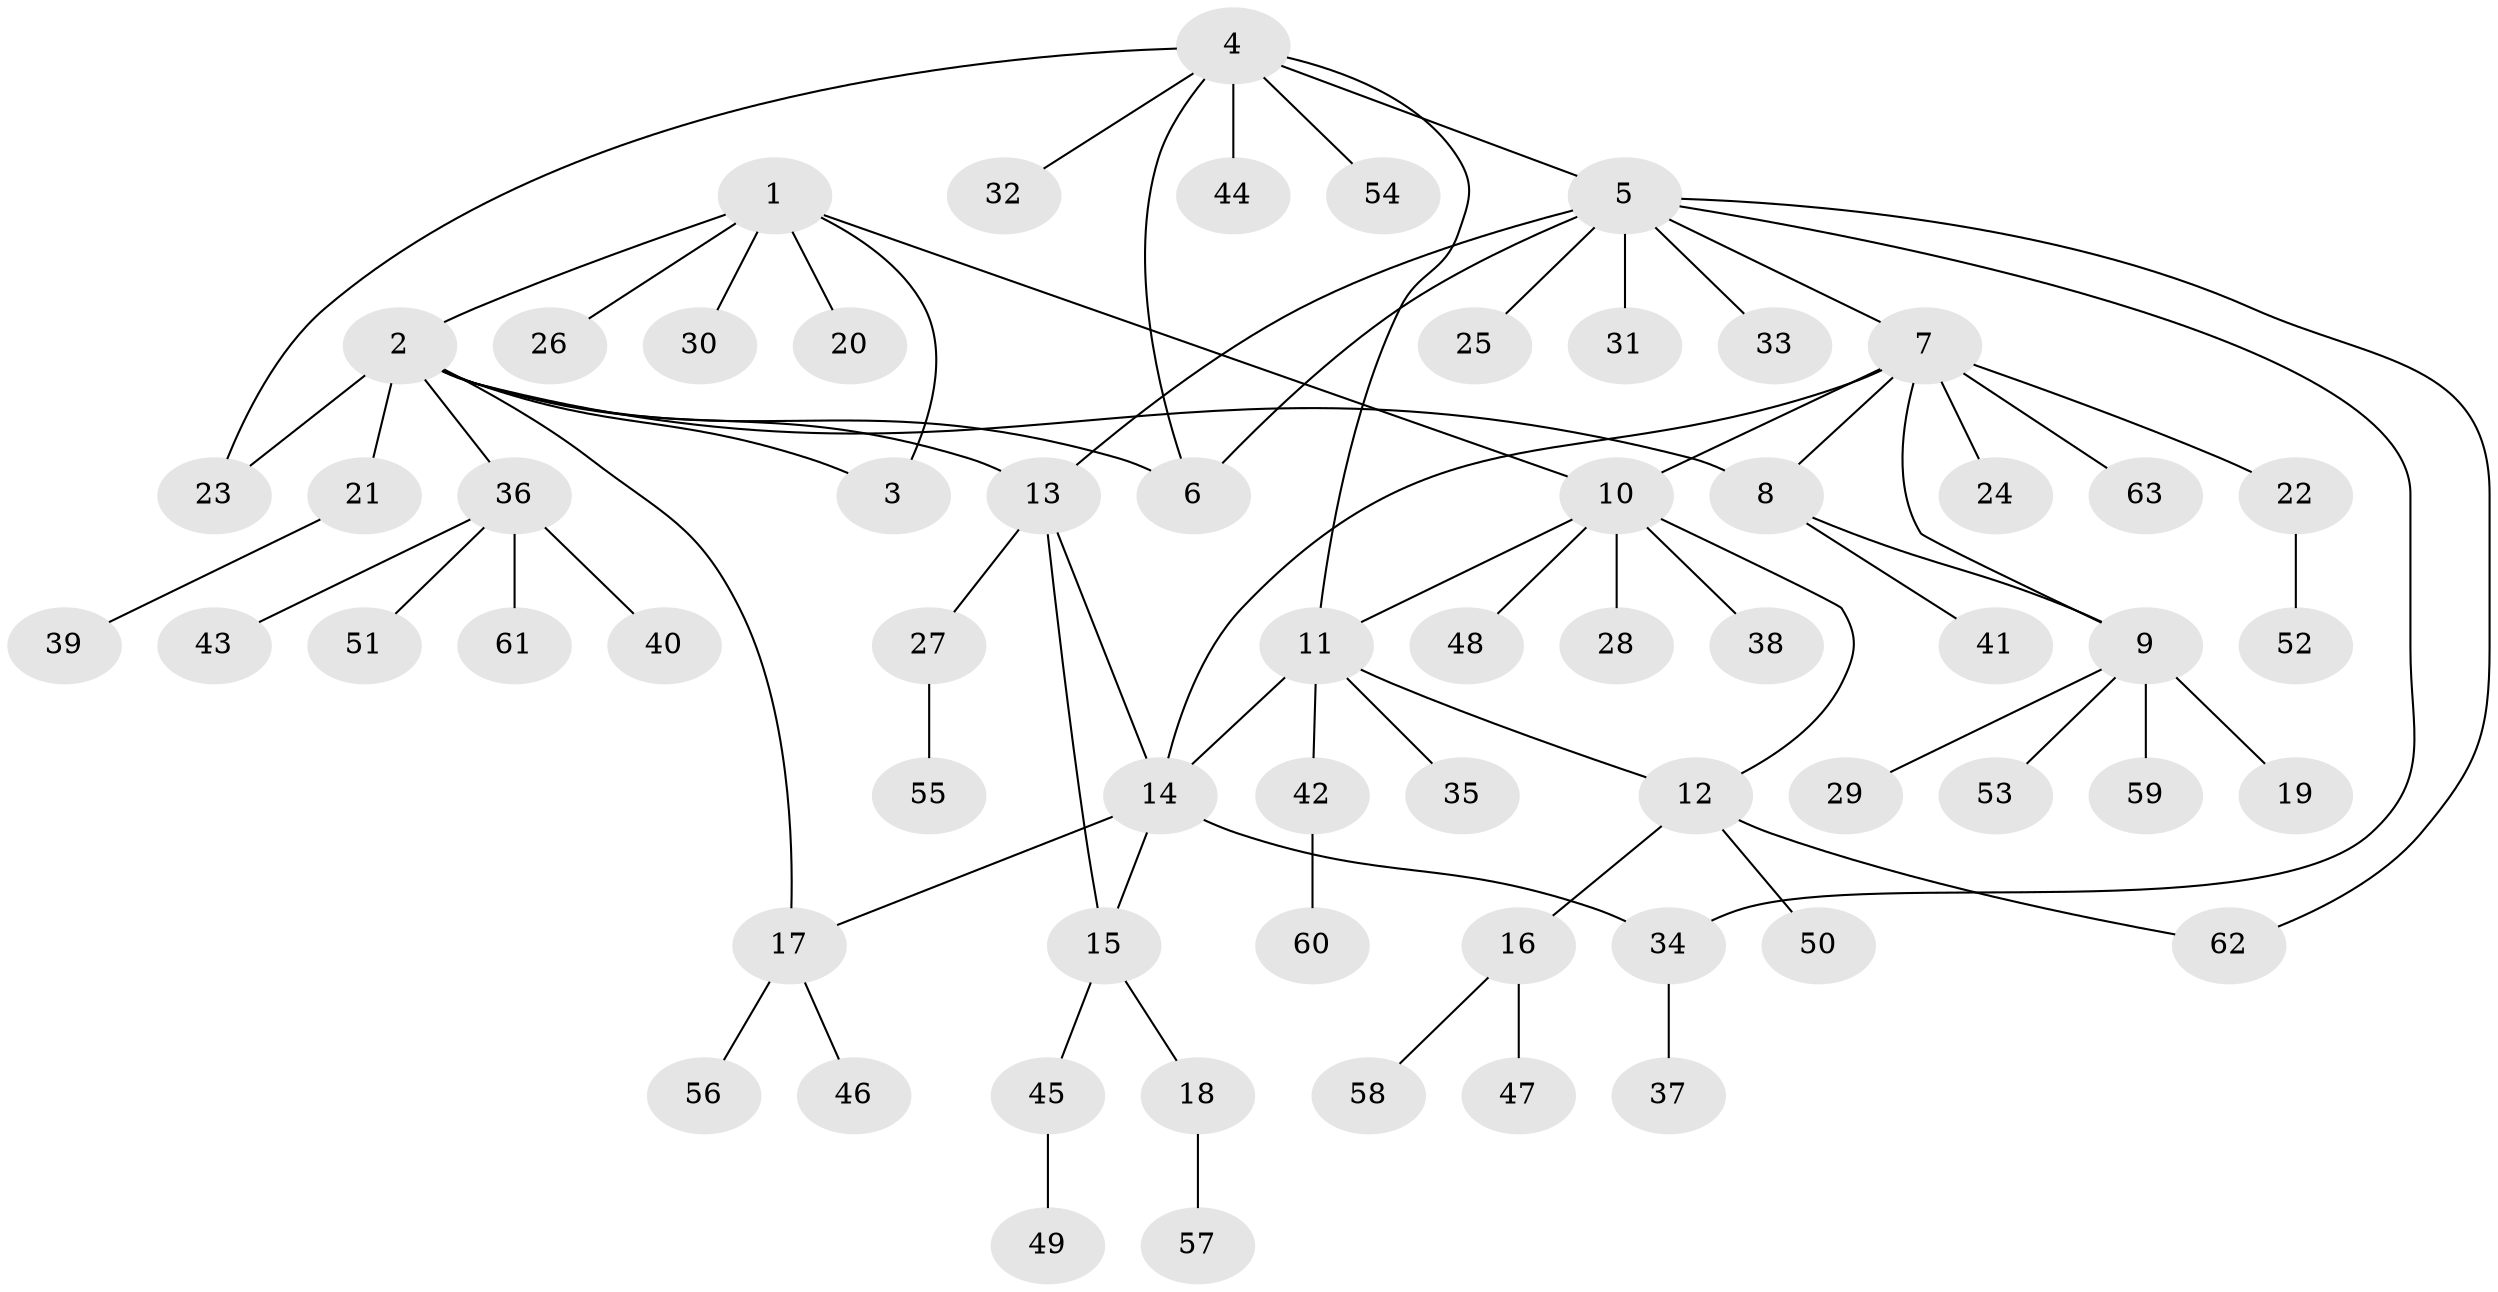 // Generated by graph-tools (version 1.1) at 2025/11/02/27/25 16:11:31]
// undirected, 63 vertices, 77 edges
graph export_dot {
graph [start="1"]
  node [color=gray90,style=filled];
  1;
  2;
  3;
  4;
  5;
  6;
  7;
  8;
  9;
  10;
  11;
  12;
  13;
  14;
  15;
  16;
  17;
  18;
  19;
  20;
  21;
  22;
  23;
  24;
  25;
  26;
  27;
  28;
  29;
  30;
  31;
  32;
  33;
  34;
  35;
  36;
  37;
  38;
  39;
  40;
  41;
  42;
  43;
  44;
  45;
  46;
  47;
  48;
  49;
  50;
  51;
  52;
  53;
  54;
  55;
  56;
  57;
  58;
  59;
  60;
  61;
  62;
  63;
  1 -- 2;
  1 -- 3;
  1 -- 10;
  1 -- 20;
  1 -- 26;
  1 -- 30;
  2 -- 3;
  2 -- 6;
  2 -- 8;
  2 -- 13;
  2 -- 17;
  2 -- 21;
  2 -- 23;
  2 -- 36;
  4 -- 5;
  4 -- 6;
  4 -- 11;
  4 -- 23;
  4 -- 32;
  4 -- 44;
  4 -- 54;
  5 -- 6;
  5 -- 7;
  5 -- 13;
  5 -- 25;
  5 -- 31;
  5 -- 33;
  5 -- 34;
  5 -- 62;
  7 -- 8;
  7 -- 9;
  7 -- 10;
  7 -- 14;
  7 -- 22;
  7 -- 24;
  7 -- 63;
  8 -- 9;
  8 -- 41;
  9 -- 19;
  9 -- 29;
  9 -- 53;
  9 -- 59;
  10 -- 11;
  10 -- 12;
  10 -- 28;
  10 -- 38;
  10 -- 48;
  11 -- 12;
  11 -- 14;
  11 -- 35;
  11 -- 42;
  12 -- 16;
  12 -- 50;
  12 -- 62;
  13 -- 14;
  13 -- 15;
  13 -- 27;
  14 -- 15;
  14 -- 17;
  14 -- 34;
  15 -- 18;
  15 -- 45;
  16 -- 47;
  16 -- 58;
  17 -- 46;
  17 -- 56;
  18 -- 57;
  21 -- 39;
  22 -- 52;
  27 -- 55;
  34 -- 37;
  36 -- 40;
  36 -- 43;
  36 -- 51;
  36 -- 61;
  42 -- 60;
  45 -- 49;
}
